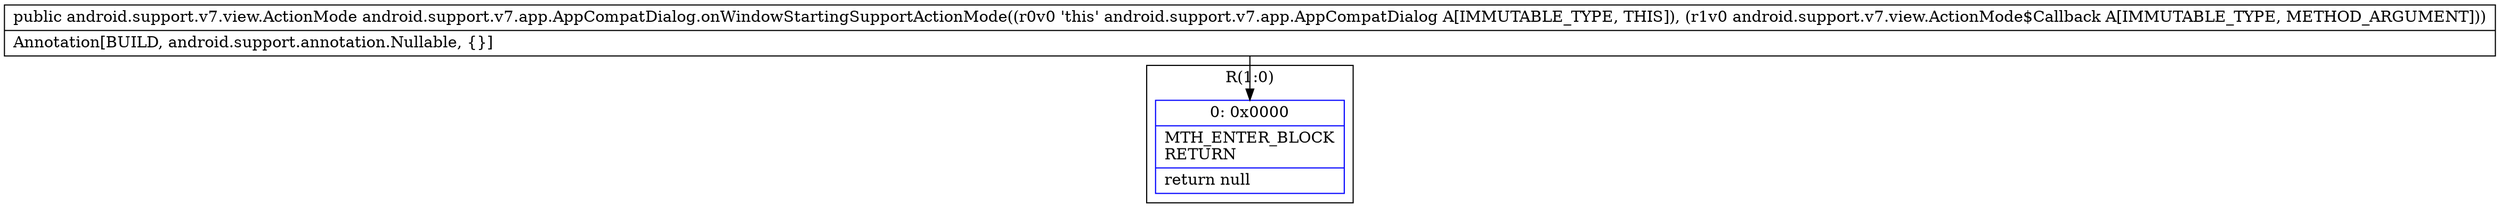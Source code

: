 digraph "CFG forandroid.support.v7.app.AppCompatDialog.onWindowStartingSupportActionMode(Landroid\/support\/v7\/view\/ActionMode$Callback;)Landroid\/support\/v7\/view\/ActionMode;" {
subgraph cluster_Region_1039989945 {
label = "R(1:0)";
node [shape=record,color=blue];
Node_0 [shape=record,label="{0\:\ 0x0000|MTH_ENTER_BLOCK\lRETURN\l|return null\l}"];
}
MethodNode[shape=record,label="{public android.support.v7.view.ActionMode android.support.v7.app.AppCompatDialog.onWindowStartingSupportActionMode((r0v0 'this' android.support.v7.app.AppCompatDialog A[IMMUTABLE_TYPE, THIS]), (r1v0 android.support.v7.view.ActionMode$Callback A[IMMUTABLE_TYPE, METHOD_ARGUMENT]))  | Annotation[BUILD, android.support.annotation.Nullable, \{\}]\l}"];
MethodNode -> Node_0;
}

